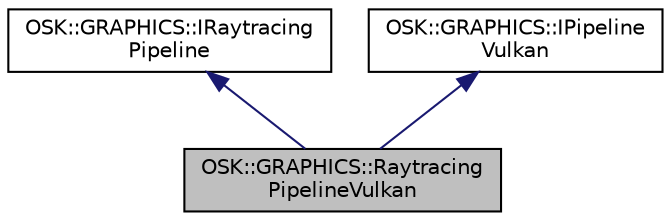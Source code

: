 digraph "OSK::GRAPHICS::RaytracingPipelineVulkan"
{
 // LATEX_PDF_SIZE
  edge [fontname="Helvetica",fontsize="10",labelfontname="Helvetica",labelfontsize="10"];
  node [fontname="Helvetica",fontsize="10",shape=record];
  Node1 [label="OSK::GRAPHICS::Raytracing\lPipelineVulkan",height=0.2,width=0.4,color="black", fillcolor="grey75", style="filled", fontcolor="black",tooltip=" "];
  Node2 -> Node1 [dir="back",color="midnightblue",fontsize="10",style="solid"];
  Node2 [label="OSK::GRAPHICS::IRaytracing\lPipeline",height=0.2,width=0.4,color="black", fillcolor="white", style="filled",URL="$class_o_s_k_1_1_g_r_a_p_h_i_c_s_1_1_i_raytracing_pipeline.html",tooltip="Pipeline para el renderizado usando trazado de rayos."];
  Node3 -> Node1 [dir="back",color="midnightblue",fontsize="10",style="solid"];
  Node3 [label="OSK::GRAPHICS::IPipeline\lVulkan",height=0.2,width=0.4,color="black", fillcolor="white", style="filled",URL="$class_o_s_k_1_1_g_r_a_p_h_i_c_s_1_1_i_pipeline_vulkan.html",tooltip="Clase base para todos los pipelines de Vulkan."];
}
